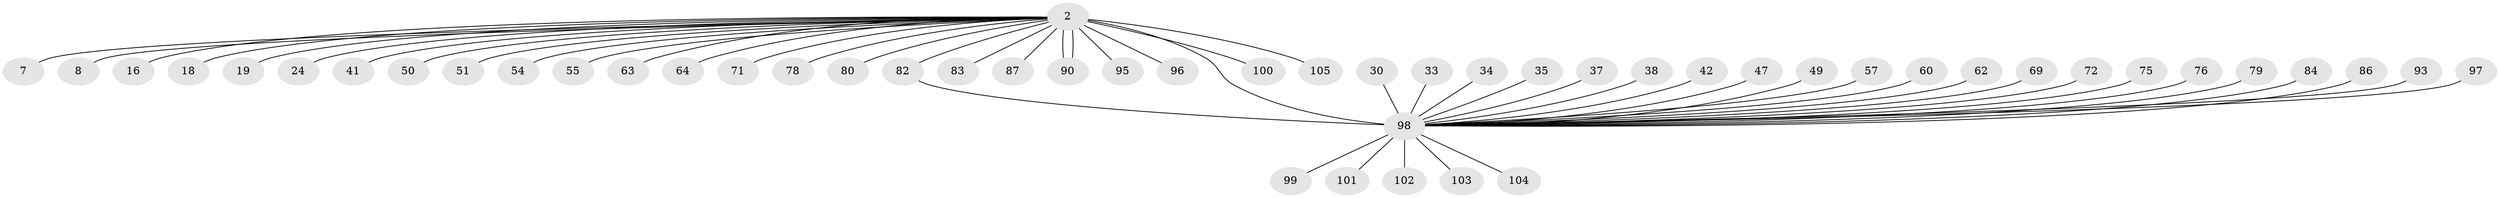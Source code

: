 // original degree distribution, {34: 0.009523809523809525, 18: 0.009523809523809525, 13: 0.009523809523809525, 3: 0.09523809523809523, 10: 0.009523809523809525, 1: 0.5714285714285714, 5: 0.0380952380952381, 4: 0.0380952380952381, 2: 0.17142857142857143, 8: 0.009523809523809525, 9: 0.01904761904761905, 6: 0.009523809523809525, 7: 0.009523809523809525}
// Generated by graph-tools (version 1.1) at 2025/47/03/09/25 04:47:02]
// undirected, 52 vertices, 53 edges
graph export_dot {
graph [start="1"]
  node [color=gray90,style=filled];
  2 [super="+1"];
  7;
  8;
  16;
  18;
  19;
  24;
  30;
  33;
  34 [super="+28"];
  35;
  37;
  38;
  41;
  42;
  47;
  49;
  50;
  51;
  54;
  55;
  57;
  60;
  62;
  63;
  64;
  69;
  71;
  72;
  75;
  76 [super="+40+48"];
  78;
  79 [super="+53"];
  80;
  82 [super="+77"];
  83 [super="+81"];
  84;
  86;
  87;
  90;
  93;
  95 [super="+29"];
  96 [super="+65+88+94"];
  97 [super="+36+46+56+67"];
  98 [super="+91+92+74+14+17+20+25"];
  99;
  100;
  101;
  102 [super="+58"];
  103 [super="+70"];
  104;
  105;
  2 -- 16;
  2 -- 19;
  2 -- 50;
  2 -- 51;
  2 -- 63;
  2 -- 78;
  2 -- 87;
  2 -- 90 [weight=2];
  2 -- 90;
  2 -- 64;
  2 -- 7;
  2 -- 8;
  2 -- 71;
  2 -- 80;
  2 -- 18;
  2 -- 24;
  2 -- 100;
  2 -- 41;
  2 -- 105;
  2 -- 54;
  2 -- 55;
  2 -- 95;
  2 -- 96;
  2 -- 83;
  2 -- 98 [weight=20];
  2 -- 82 [weight=4];
  30 -- 98;
  33 -- 98;
  34 -- 98;
  35 -- 98 [weight=2];
  37 -- 98;
  38 -- 98;
  42 -- 98;
  47 -- 98;
  49 -- 98;
  57 -- 98;
  60 -- 98;
  62 -- 98;
  69 -- 98;
  72 -- 98;
  75 -- 98;
  76 -- 98 [weight=3];
  79 -- 98;
  82 -- 98 [weight=2];
  84 -- 98;
  86 -- 98;
  93 -- 98;
  97 -- 98;
  98 -- 99;
  98 -- 102;
  98 -- 103;
  98 -- 104;
  98 -- 101;
}
